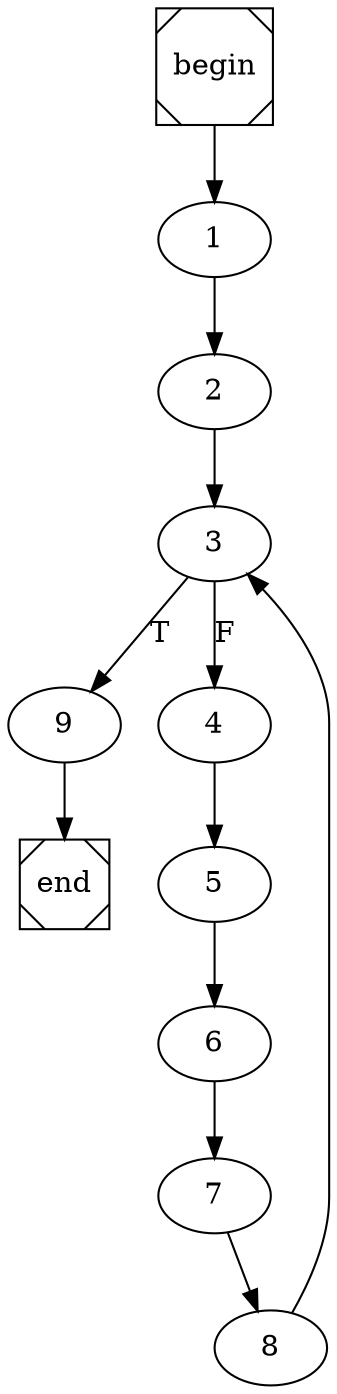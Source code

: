digraph cfg {
	begin [shape=Msquare];
	end [shape=Msquare];
	begin -> 1;	1 -> 2;	2 -> 3;	3 -> 9[label=T];	3 -> 4[label=F];	4 -> 5;	5 -> 6;	6 -> 7;	7 -> 8;	8 -> 3;	9 -> end;}
